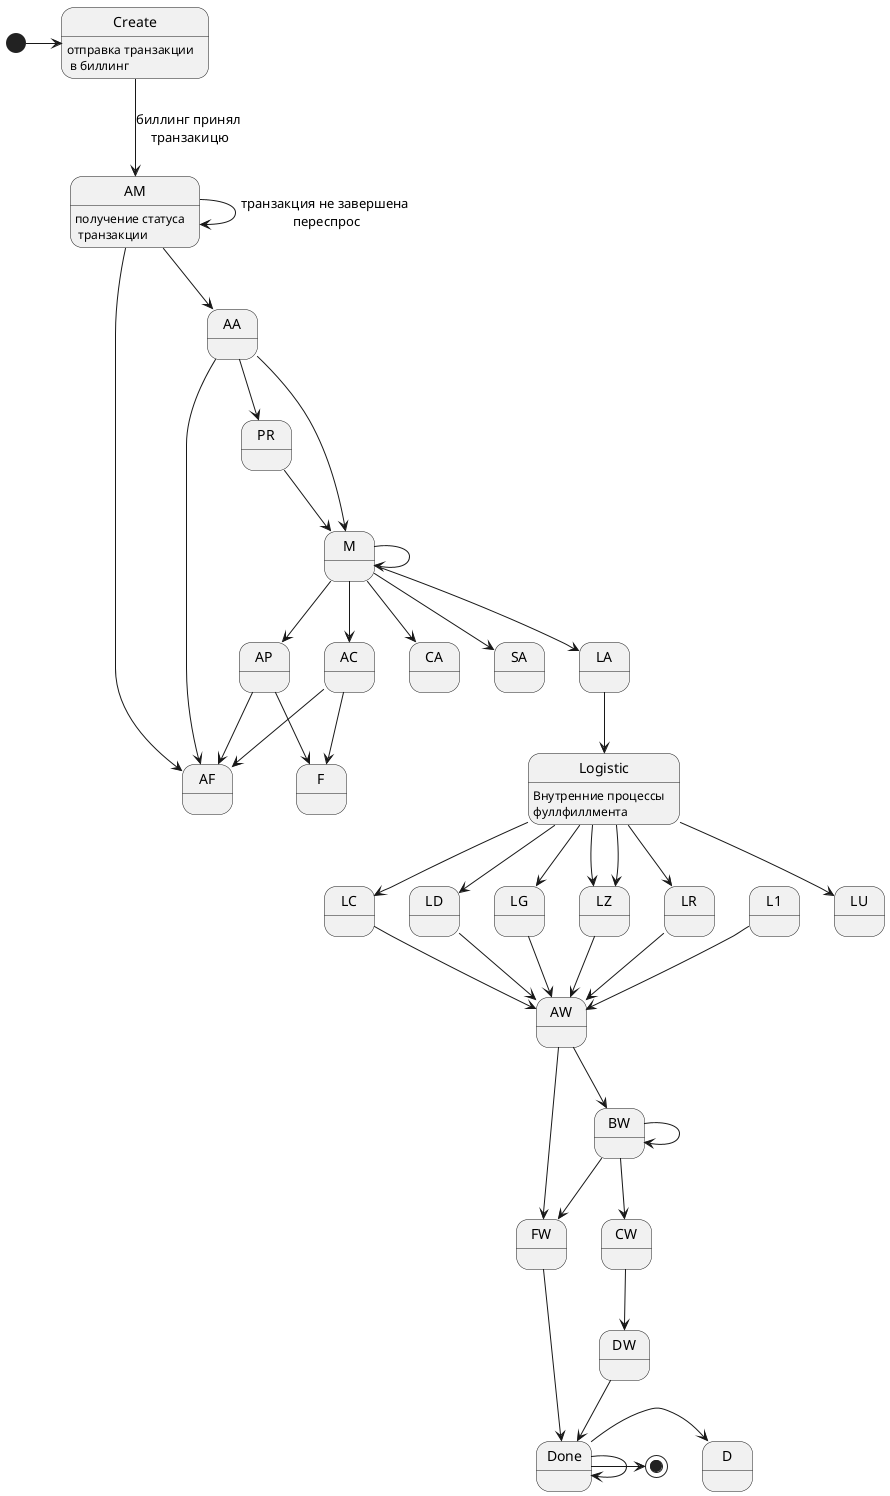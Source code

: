 @startuml

[*] -> Create

Create --> AM : биллинг принял\n транзакицю  
AM --> AM : транзакция не завершена\n переспрос 
AM --> AF 
AM --> AA

AA --> AF
AA --> M
AA --> PR

PR --> M

M --> M
M --> CA
M --> SA
M --> LA 
M --> AC
M --> AP

AP --> F
AP --> AF

AC --> F
AC --> AF

LA --> Logistic 

Logistic --> LC
Logistic --> LD
Logistic --> LG
Logistic --> LZ
Logistic --> LR
Logistic --> LZ
Logistic --> LU

LC --> AW
LD --> AW
LG --> AW
LZ --> AW
LR --> AW
L1 --> AW

AW --> BW
AW --> FW

FW --> Done

BW --> BW
BW --> CW
BW --> FW

CW --> DW

DW --> Done

Done -> [*]
Done -> D
Done --> Done

Create : отправка транзакции\n в биллинг
AM : получение статуса\n транзакции
Logistic : Внутренние процессы\nфуллфиллмента

@enduml